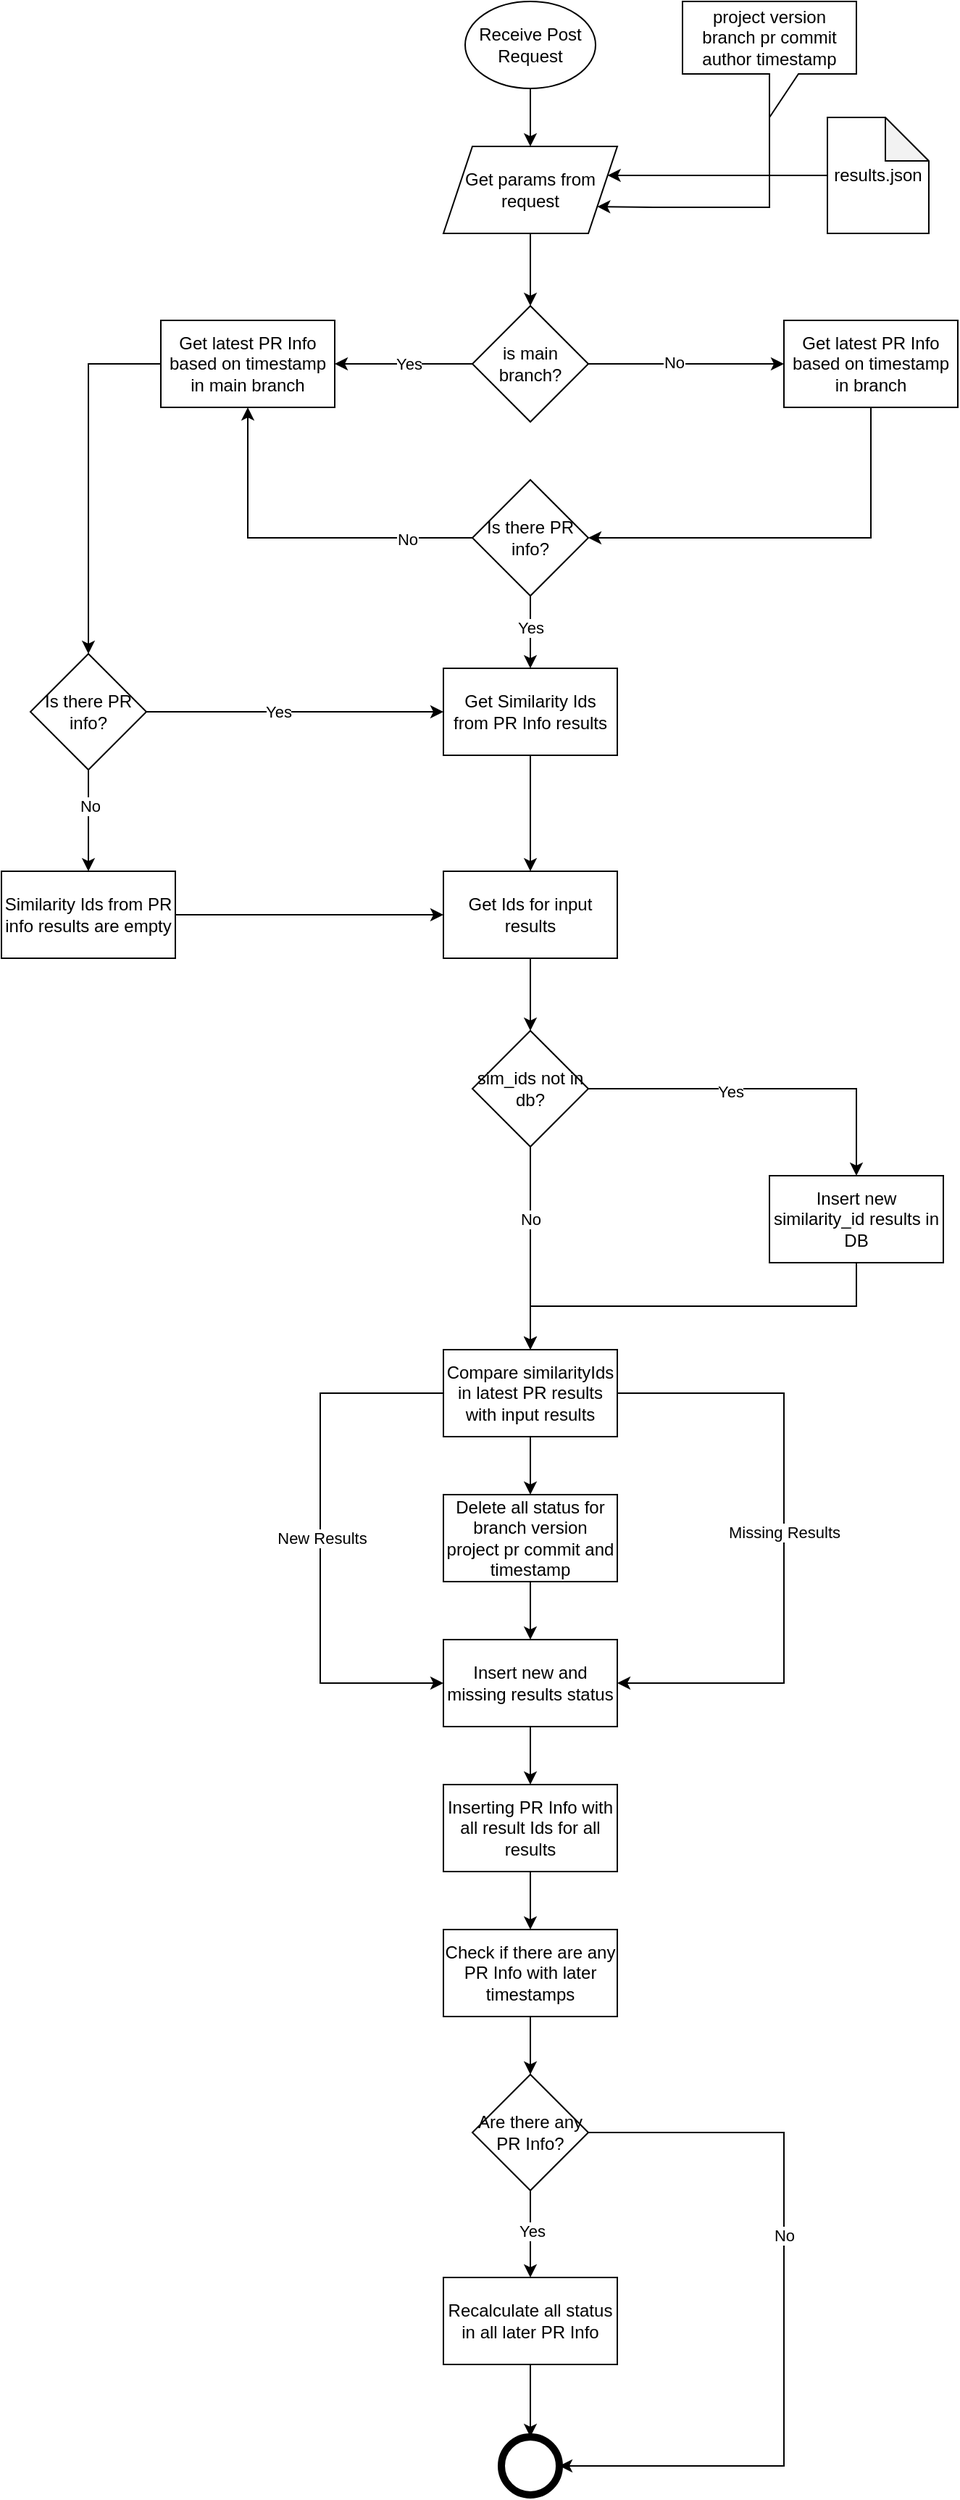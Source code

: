 <mxfile version="24.6.4" type="github" pages="4">
  <diagram name="Upload Results" id="YByiRGs1S5qQSoG0bhu4">
    <mxGraphModel dx="713" dy="416" grid="1" gridSize="10" guides="1" tooltips="1" connect="1" arrows="1" fold="1" page="1" pageScale="1" pageWidth="850" pageHeight="1100" math="0" shadow="0">
      <root>
        <mxCell id="0" />
        <mxCell id="1" parent="0" />
        <mxCell id="QZMvqvCmCbf6V6JpCvCZ-3" style="edgeStyle=orthogonalEdgeStyle;rounded=0;orthogonalLoop=1;jettySize=auto;html=1;exitX=0.5;exitY=1;exitDx=0;exitDy=0;entryX=0.5;entryY=0;entryDx=0;entryDy=0;" parent="1" source="QZMvqvCmCbf6V6JpCvCZ-1" target="QZMvqvCmCbf6V6JpCvCZ-18" edge="1">
          <mxGeometry relative="1" as="geometry">
            <mxPoint x="425.034" y="100" as="targetPoint" />
          </mxGeometry>
        </mxCell>
        <mxCell id="QZMvqvCmCbf6V6JpCvCZ-1" value="Receive Post Request" style="ellipse;whiteSpace=wrap;html=1;" parent="1" vertex="1">
          <mxGeometry x="380" y="10" width="90" height="60" as="geometry" />
        </mxCell>
        <mxCell id="QZMvqvCmCbf6V6JpCvCZ-7" style="edgeStyle=orthogonalEdgeStyle;rounded=0;orthogonalLoop=1;jettySize=auto;html=1;" parent="1" source="QZMvqvCmCbf6V6JpCvCZ-4" target="QZMvqvCmCbf6V6JpCvCZ-18" edge="1">
          <mxGeometry relative="1" as="geometry">
            <mxPoint x="485" y="130" as="targetPoint" />
            <Array as="points">
              <mxPoint x="510" y="130" />
              <mxPoint x="510" y="130" />
            </Array>
          </mxGeometry>
        </mxCell>
        <mxCell id="QZMvqvCmCbf6V6JpCvCZ-4" value="results.json" style="shape=note;whiteSpace=wrap;html=1;backgroundOutline=1;darkOpacity=0.05;" parent="1" vertex="1">
          <mxGeometry x="630" y="90" width="70" height="80" as="geometry" />
        </mxCell>
        <mxCell id="QZMvqvCmCbf6V6JpCvCZ-6" value="project version branch pr commit author timestamp" style="shape=callout;whiteSpace=wrap;html=1;perimeter=calloutPerimeter;rotation=0;" parent="1" vertex="1">
          <mxGeometry x="530" y="10" width="120" height="80" as="geometry" />
        </mxCell>
        <mxCell id="QZMvqvCmCbf6V6JpCvCZ-8" style="edgeStyle=orthogonalEdgeStyle;rounded=0;orthogonalLoop=1;jettySize=auto;html=1;entryX=1;entryY=0.75;entryDx=0;entryDy=0;" parent="1" source="QZMvqvCmCbf6V6JpCvCZ-6" target="QZMvqvCmCbf6V6JpCvCZ-18" edge="1">
          <mxGeometry relative="1" as="geometry">
            <mxPoint x="484.04" y="153.64" as="targetPoint" />
            <Array as="points">
              <mxPoint x="590" y="152" />
              <mxPoint x="510" y="152" />
            </Array>
          </mxGeometry>
        </mxCell>
        <mxCell id="cz3SGHg0EEIZZJpJrPbh-2" style="edgeStyle=orthogonalEdgeStyle;rounded=0;orthogonalLoop=1;jettySize=auto;html=1;" edge="1" parent="1" source="QZMvqvCmCbf6V6JpCvCZ-18" target="cz3SGHg0EEIZZJpJrPbh-1">
          <mxGeometry relative="1" as="geometry" />
        </mxCell>
        <mxCell id="QZMvqvCmCbf6V6JpCvCZ-18" value="Get params from request" style="shape=parallelogram;perimeter=parallelogramPerimeter;whiteSpace=wrap;html=1;fixedSize=1;" parent="1" vertex="1">
          <mxGeometry x="365" y="110" width="120" height="60" as="geometry" />
        </mxCell>
        <mxCell id="QZMvqvCmCbf6V6JpCvCZ-54" value="" style="ellipse;whiteSpace=wrap;html=1;rounded=1;fillColor=#ffffff;strokeWidth=5;strokeColor=#000000;" parent="1" vertex="1">
          <mxGeometry x="405" y="1690" width="40" height="40" as="geometry" />
        </mxCell>
        <mxCell id="cz3SGHg0EEIZZJpJrPbh-4" value="" style="edgeStyle=orthogonalEdgeStyle;rounded=0;orthogonalLoop=1;jettySize=auto;html=1;" edge="1" parent="1" source="cz3SGHg0EEIZZJpJrPbh-1" target="cz3SGHg0EEIZZJpJrPbh-3">
          <mxGeometry relative="1" as="geometry" />
        </mxCell>
        <mxCell id="cz3SGHg0EEIZZJpJrPbh-5" value="Yes" style="edgeLabel;html=1;align=center;verticalAlign=middle;resizable=0;points=[];" vertex="1" connectable="0" parent="cz3SGHg0EEIZZJpJrPbh-4">
          <mxGeometry x="-0.007" y="1" relative="1" as="geometry">
            <mxPoint x="3" y="-1" as="offset" />
          </mxGeometry>
        </mxCell>
        <mxCell id="cz3SGHg0EEIZZJpJrPbh-7" value="" style="edgeStyle=orthogonalEdgeStyle;rounded=0;orthogonalLoop=1;jettySize=auto;html=1;" edge="1" parent="1" source="cz3SGHg0EEIZZJpJrPbh-1" target="cz3SGHg0EEIZZJpJrPbh-6">
          <mxGeometry relative="1" as="geometry" />
        </mxCell>
        <mxCell id="cz3SGHg0EEIZZJpJrPbh-8" value="No" style="edgeLabel;html=1;align=center;verticalAlign=middle;resizable=0;points=[];" vertex="1" connectable="0" parent="cz3SGHg0EEIZZJpJrPbh-7">
          <mxGeometry x="-0.123" y="1" relative="1" as="geometry">
            <mxPoint as="offset" />
          </mxGeometry>
        </mxCell>
        <mxCell id="cz3SGHg0EEIZZJpJrPbh-1" value="is main branch?" style="rhombus;whiteSpace=wrap;html=1;" vertex="1" parent="1">
          <mxGeometry x="385" y="220" width="80" height="80" as="geometry" />
        </mxCell>
        <mxCell id="cz3SGHg0EEIZZJpJrPbh-12" value="" style="edgeStyle=orthogonalEdgeStyle;rounded=0;orthogonalLoop=1;jettySize=auto;html=1;" edge="1" parent="1" source="cz3SGHg0EEIZZJpJrPbh-3" target="cz3SGHg0EEIZZJpJrPbh-11">
          <mxGeometry relative="1" as="geometry" />
        </mxCell>
        <mxCell id="cz3SGHg0EEIZZJpJrPbh-3" value="Get latest PR Info based on timestamp in main branch" style="whiteSpace=wrap;html=1;" vertex="1" parent="1">
          <mxGeometry x="170" y="230" width="120" height="60" as="geometry" />
        </mxCell>
        <mxCell id="cz3SGHg0EEIZZJpJrPbh-10" value="" style="edgeStyle=orthogonalEdgeStyle;rounded=0;orthogonalLoop=1;jettySize=auto;html=1;" edge="1" parent="1" source="cz3SGHg0EEIZZJpJrPbh-6" target="cz3SGHg0EEIZZJpJrPbh-9">
          <mxGeometry relative="1" as="geometry">
            <Array as="points">
              <mxPoint x="660" y="380" />
            </Array>
          </mxGeometry>
        </mxCell>
        <mxCell id="cz3SGHg0EEIZZJpJrPbh-6" value="Get latest PR Info based on timestamp in branch" style="whiteSpace=wrap;html=1;" vertex="1" parent="1">
          <mxGeometry x="600" y="230" width="120" height="60" as="geometry" />
        </mxCell>
        <mxCell id="cz3SGHg0EEIZZJpJrPbh-14" style="edgeStyle=orthogonalEdgeStyle;rounded=0;orthogonalLoop=1;jettySize=auto;html=1;entryX=0.5;entryY=1;entryDx=0;entryDy=0;" edge="1" parent="1" source="cz3SGHg0EEIZZJpJrPbh-9" target="cz3SGHg0EEIZZJpJrPbh-3">
          <mxGeometry relative="1" as="geometry" />
        </mxCell>
        <mxCell id="cz3SGHg0EEIZZJpJrPbh-21" value="No" style="edgeLabel;html=1;align=center;verticalAlign=middle;resizable=0;points=[];" vertex="1" connectable="0" parent="cz3SGHg0EEIZZJpJrPbh-14">
          <mxGeometry x="-0.628" y="1" relative="1" as="geometry">
            <mxPoint as="offset" />
          </mxGeometry>
        </mxCell>
        <mxCell id="cz3SGHg0EEIZZJpJrPbh-16" value="" style="edgeStyle=orthogonalEdgeStyle;rounded=0;orthogonalLoop=1;jettySize=auto;html=1;" edge="1" parent="1" source="cz3SGHg0EEIZZJpJrPbh-9" target="cz3SGHg0EEIZZJpJrPbh-15">
          <mxGeometry relative="1" as="geometry" />
        </mxCell>
        <mxCell id="cz3SGHg0EEIZZJpJrPbh-20" value="Yes" style="edgeLabel;html=1;align=center;verticalAlign=middle;resizable=0;points=[];" vertex="1" connectable="0" parent="cz3SGHg0EEIZZJpJrPbh-16">
          <mxGeometry x="-0.481" y="1" relative="1" as="geometry">
            <mxPoint x="-1" y="9" as="offset" />
          </mxGeometry>
        </mxCell>
        <mxCell id="cz3SGHg0EEIZZJpJrPbh-9" value="Is there PR info?" style="rhombus;whiteSpace=wrap;html=1;" vertex="1" parent="1">
          <mxGeometry x="385" y="340" width="80" height="80" as="geometry" />
        </mxCell>
        <mxCell id="cz3SGHg0EEIZZJpJrPbh-18" style="edgeStyle=orthogonalEdgeStyle;rounded=0;orthogonalLoop=1;jettySize=auto;html=1;entryX=0;entryY=0.5;entryDx=0;entryDy=0;exitX=1;exitY=0.5;exitDx=0;exitDy=0;" edge="1" parent="1" source="cz3SGHg0EEIZZJpJrPbh-11" target="cz3SGHg0EEIZZJpJrPbh-15">
          <mxGeometry relative="1" as="geometry">
            <Array as="points">
              <mxPoint x="270" y="500" />
              <mxPoint x="270" y="500" />
            </Array>
          </mxGeometry>
        </mxCell>
        <mxCell id="cz3SGHg0EEIZZJpJrPbh-22" value="Yes" style="edgeLabel;html=1;align=center;verticalAlign=middle;resizable=0;points=[];" vertex="1" connectable="0" parent="cz3SGHg0EEIZZJpJrPbh-18">
          <mxGeometry x="-0.111" relative="1" as="geometry">
            <mxPoint as="offset" />
          </mxGeometry>
        </mxCell>
        <mxCell id="jcwKo64xw6DV4XyFsfma-2" value="" style="edgeStyle=orthogonalEdgeStyle;rounded=0;orthogonalLoop=1;jettySize=auto;html=1;" edge="1" parent="1" source="cz3SGHg0EEIZZJpJrPbh-11" target="jcwKo64xw6DV4XyFsfma-1">
          <mxGeometry relative="1" as="geometry" />
        </mxCell>
        <mxCell id="jcwKo64xw6DV4XyFsfma-3" value="No" style="edgeLabel;html=1;align=center;verticalAlign=middle;resizable=0;points=[];" vertex="1" connectable="0" parent="jcwKo64xw6DV4XyFsfma-2">
          <mxGeometry x="-0.282" y="1" relative="1" as="geometry">
            <mxPoint as="offset" />
          </mxGeometry>
        </mxCell>
        <mxCell id="cz3SGHg0EEIZZJpJrPbh-11" value="Is there PR info?" style="rhombus;whiteSpace=wrap;html=1;" vertex="1" parent="1">
          <mxGeometry x="80" y="460" width="80" height="80" as="geometry" />
        </mxCell>
        <mxCell id="cz3SGHg0EEIZZJpJrPbh-43" value="" style="edgeStyle=orthogonalEdgeStyle;rounded=0;orthogonalLoop=1;jettySize=auto;html=1;" edge="1" parent="1" source="cz3SGHg0EEIZZJpJrPbh-15" target="cz3SGHg0EEIZZJpJrPbh-42">
          <mxGeometry relative="1" as="geometry" />
        </mxCell>
        <mxCell id="cz3SGHg0EEIZZJpJrPbh-15" value="Get Similarity Ids from PR Info results" style="whiteSpace=wrap;html=1;" vertex="1" parent="1">
          <mxGeometry x="365" y="470" width="120" height="60" as="geometry" />
        </mxCell>
        <mxCell id="cz3SGHg0EEIZZJpJrPbh-30" value="" style="edgeStyle=orthogonalEdgeStyle;rounded=0;orthogonalLoop=1;jettySize=auto;html=1;" edge="1" parent="1" source="cz3SGHg0EEIZZJpJrPbh-23" target="cz3SGHg0EEIZZJpJrPbh-29">
          <mxGeometry relative="1" as="geometry" />
        </mxCell>
        <mxCell id="cz3SGHg0EEIZZJpJrPbh-35" style="edgeStyle=orthogonalEdgeStyle;rounded=0;orthogonalLoop=1;jettySize=auto;html=1;entryX=1;entryY=0.5;entryDx=0;entryDy=0;" edge="1" parent="1" source="cz3SGHg0EEIZZJpJrPbh-23" target="cz3SGHg0EEIZZJpJrPbh-31">
          <mxGeometry relative="1" as="geometry">
            <Array as="points">
              <mxPoint x="600" y="970" />
              <mxPoint x="600" y="1170" />
            </Array>
          </mxGeometry>
        </mxCell>
        <mxCell id="cz3SGHg0EEIZZJpJrPbh-36" value="Missing Results" style="edgeLabel;html=1;align=center;verticalAlign=middle;resizable=0;points=[];" vertex="1" connectable="0" parent="cz3SGHg0EEIZZJpJrPbh-35">
          <mxGeometry x="-0.021" relative="1" as="geometry">
            <mxPoint as="offset" />
          </mxGeometry>
        </mxCell>
        <mxCell id="cz3SGHg0EEIZZJpJrPbh-37" style="edgeStyle=orthogonalEdgeStyle;rounded=0;orthogonalLoop=1;jettySize=auto;html=1;entryX=0;entryY=0.5;entryDx=0;entryDy=0;" edge="1" parent="1" source="cz3SGHg0EEIZZJpJrPbh-23" target="cz3SGHg0EEIZZJpJrPbh-31">
          <mxGeometry relative="1" as="geometry">
            <Array as="points">
              <mxPoint x="280" y="970" />
              <mxPoint x="280" y="1170" />
            </Array>
          </mxGeometry>
        </mxCell>
        <mxCell id="cz3SGHg0EEIZZJpJrPbh-38" value="New Results" style="edgeLabel;html=1;align=center;verticalAlign=middle;resizable=0;points=[];" vertex="1" connectable="0" parent="cz3SGHg0EEIZZJpJrPbh-37">
          <mxGeometry x="-0.035" y="1" relative="1" as="geometry">
            <mxPoint y="6" as="offset" />
          </mxGeometry>
        </mxCell>
        <mxCell id="cz3SGHg0EEIZZJpJrPbh-23" value="Compare similarityIds in latest PR results with input results" style="whiteSpace=wrap;html=1;" vertex="1" parent="1">
          <mxGeometry x="365" y="940" width="120" height="60" as="geometry" />
        </mxCell>
        <mxCell id="cz3SGHg0EEIZZJpJrPbh-32" value="" style="edgeStyle=orthogonalEdgeStyle;rounded=0;orthogonalLoop=1;jettySize=auto;html=1;" edge="1" parent="1" source="cz3SGHg0EEIZZJpJrPbh-29" target="cz3SGHg0EEIZZJpJrPbh-31">
          <mxGeometry relative="1" as="geometry" />
        </mxCell>
        <mxCell id="cz3SGHg0EEIZZJpJrPbh-29" value="Delete all status for branch version project pr commit and timestamp" style="whiteSpace=wrap;html=1;" vertex="1" parent="1">
          <mxGeometry x="365" y="1040" width="120" height="60" as="geometry" />
        </mxCell>
        <mxCell id="cz3SGHg0EEIZZJpJrPbh-61" value="" style="edgeStyle=orthogonalEdgeStyle;rounded=0;orthogonalLoop=1;jettySize=auto;html=1;" edge="1" parent="1" source="cz3SGHg0EEIZZJpJrPbh-31" target="cz3SGHg0EEIZZJpJrPbh-60">
          <mxGeometry relative="1" as="geometry" />
        </mxCell>
        <mxCell id="cz3SGHg0EEIZZJpJrPbh-31" value="Insert new and missing results status" style="whiteSpace=wrap;html=1;" vertex="1" parent="1">
          <mxGeometry x="365" y="1140" width="120" height="60" as="geometry" />
        </mxCell>
        <mxCell id="cz3SGHg0EEIZZJpJrPbh-54" value="" style="edgeStyle=orthogonalEdgeStyle;rounded=0;orthogonalLoop=1;jettySize=auto;html=1;" edge="1" parent="1" source="cz3SGHg0EEIZZJpJrPbh-42" target="cz3SGHg0EEIZZJpJrPbh-44">
          <mxGeometry relative="1" as="geometry" />
        </mxCell>
        <mxCell id="cz3SGHg0EEIZZJpJrPbh-42" value="Get Ids for input results" style="whiteSpace=wrap;html=1;" vertex="1" parent="1">
          <mxGeometry x="365" y="610" width="120" height="60" as="geometry" />
        </mxCell>
        <mxCell id="cz3SGHg0EEIZZJpJrPbh-55" style="edgeStyle=orthogonalEdgeStyle;rounded=0;orthogonalLoop=1;jettySize=auto;html=1;entryX=0.5;entryY=0;entryDx=0;entryDy=0;" edge="1" parent="1" source="cz3SGHg0EEIZZJpJrPbh-44" target="cz3SGHg0EEIZZJpJrPbh-47">
          <mxGeometry relative="1" as="geometry" />
        </mxCell>
        <mxCell id="cz3SGHg0EEIZZJpJrPbh-56" value="Yes" style="edgeLabel;html=1;align=center;verticalAlign=middle;resizable=0;points=[];" vertex="1" connectable="0" parent="cz3SGHg0EEIZZJpJrPbh-55">
          <mxGeometry x="-0.203" y="-2" relative="1" as="geometry">
            <mxPoint as="offset" />
          </mxGeometry>
        </mxCell>
        <mxCell id="cz3SGHg0EEIZZJpJrPbh-58" style="edgeStyle=orthogonalEdgeStyle;rounded=0;orthogonalLoop=1;jettySize=auto;html=1;entryX=0.5;entryY=0;entryDx=0;entryDy=0;" edge="1" parent="1" source="cz3SGHg0EEIZZJpJrPbh-44" target="cz3SGHg0EEIZZJpJrPbh-23">
          <mxGeometry relative="1" as="geometry" />
        </mxCell>
        <mxCell id="cz3SGHg0EEIZZJpJrPbh-59" value="No" style="edgeLabel;html=1;align=center;verticalAlign=middle;resizable=0;points=[];" vertex="1" connectable="0" parent="cz3SGHg0EEIZZJpJrPbh-58">
          <mxGeometry x="-0.483" relative="1" as="geometry">
            <mxPoint y="14" as="offset" />
          </mxGeometry>
        </mxCell>
        <mxCell id="cz3SGHg0EEIZZJpJrPbh-44" value="sim_ids not in db?" style="rhombus;whiteSpace=wrap;html=1;" vertex="1" parent="1">
          <mxGeometry x="385" y="720" width="80" height="80" as="geometry" />
        </mxCell>
        <mxCell id="cz3SGHg0EEIZZJpJrPbh-57" style="edgeStyle=orthogonalEdgeStyle;rounded=0;orthogonalLoop=1;jettySize=auto;html=1;" edge="1" parent="1" source="cz3SGHg0EEIZZJpJrPbh-47" target="cz3SGHg0EEIZZJpJrPbh-23">
          <mxGeometry relative="1" as="geometry">
            <Array as="points">
              <mxPoint x="650" y="910" />
              <mxPoint x="425" y="910" />
            </Array>
          </mxGeometry>
        </mxCell>
        <mxCell id="cz3SGHg0EEIZZJpJrPbh-47" value="Insert new similarity_id results in DB" style="whiteSpace=wrap;html=1;" vertex="1" parent="1">
          <mxGeometry x="590" y="820" width="120" height="60" as="geometry" />
        </mxCell>
        <mxCell id="cz3SGHg0EEIZZJpJrPbh-63" value="" style="edgeStyle=orthogonalEdgeStyle;rounded=0;orthogonalLoop=1;jettySize=auto;html=1;" edge="1" parent="1" source="cz3SGHg0EEIZZJpJrPbh-60" target="cz3SGHg0EEIZZJpJrPbh-62">
          <mxGeometry relative="1" as="geometry" />
        </mxCell>
        <mxCell id="cz3SGHg0EEIZZJpJrPbh-60" value="Inserting PR Info with all result Ids for all results" style="whiteSpace=wrap;html=1;" vertex="1" parent="1">
          <mxGeometry x="365" y="1240" width="120" height="60" as="geometry" />
        </mxCell>
        <mxCell id="cz3SGHg0EEIZZJpJrPbh-65" value="" style="edgeStyle=orthogonalEdgeStyle;rounded=0;orthogonalLoop=1;jettySize=auto;html=1;" edge="1" parent="1" source="cz3SGHg0EEIZZJpJrPbh-62" target="cz3SGHg0EEIZZJpJrPbh-64">
          <mxGeometry relative="1" as="geometry" />
        </mxCell>
        <mxCell id="cz3SGHg0EEIZZJpJrPbh-62" value="Check if there are any PR Info with later timestamps" style="whiteSpace=wrap;html=1;" vertex="1" parent="1">
          <mxGeometry x="365" y="1340" width="120" height="60" as="geometry" />
        </mxCell>
        <mxCell id="cz3SGHg0EEIZZJpJrPbh-67" value="" style="edgeStyle=orthogonalEdgeStyle;rounded=0;orthogonalLoop=1;jettySize=auto;html=1;" edge="1" parent="1" source="cz3SGHg0EEIZZJpJrPbh-64" target="cz3SGHg0EEIZZJpJrPbh-66">
          <mxGeometry relative="1" as="geometry" />
        </mxCell>
        <mxCell id="cz3SGHg0EEIZZJpJrPbh-68" value="Yes" style="edgeLabel;html=1;align=center;verticalAlign=middle;resizable=0;points=[];" vertex="1" connectable="0" parent="cz3SGHg0EEIZZJpJrPbh-67">
          <mxGeometry x="-0.08" y="1" relative="1" as="geometry">
            <mxPoint as="offset" />
          </mxGeometry>
        </mxCell>
        <mxCell id="jcwKo64xw6DV4XyFsfma-7" style="edgeStyle=orthogonalEdgeStyle;rounded=0;orthogonalLoop=1;jettySize=auto;html=1;entryX=1;entryY=0.5;entryDx=0;entryDy=0;" edge="1" parent="1" source="cz3SGHg0EEIZZJpJrPbh-64" target="QZMvqvCmCbf6V6JpCvCZ-54">
          <mxGeometry relative="1" as="geometry">
            <Array as="points">
              <mxPoint x="600" y="1480" />
              <mxPoint x="600" y="1710" />
            </Array>
          </mxGeometry>
        </mxCell>
        <mxCell id="jcwKo64xw6DV4XyFsfma-8" value="No" style="edgeLabel;html=1;align=center;verticalAlign=middle;resizable=0;points=[];" vertex="1" connectable="0" parent="jcwKo64xw6DV4XyFsfma-7">
          <mxGeometry x="0.101" y="-1" relative="1" as="geometry">
            <mxPoint x="1" y="-81" as="offset" />
          </mxGeometry>
        </mxCell>
        <mxCell id="cz3SGHg0EEIZZJpJrPbh-64" value="Are there any PR Info?" style="rhombus;whiteSpace=wrap;html=1;" vertex="1" parent="1">
          <mxGeometry x="385" y="1440" width="80" height="80" as="geometry" />
        </mxCell>
        <mxCell id="cz3SGHg0EEIZZJpJrPbh-69" style="edgeStyle=orthogonalEdgeStyle;rounded=0;orthogonalLoop=1;jettySize=auto;html=1;" edge="1" parent="1" source="cz3SGHg0EEIZZJpJrPbh-66" target="QZMvqvCmCbf6V6JpCvCZ-54">
          <mxGeometry relative="1" as="geometry" />
        </mxCell>
        <mxCell id="cz3SGHg0EEIZZJpJrPbh-66" value="Recalculate all status in all later PR Info" style="whiteSpace=wrap;html=1;" vertex="1" parent="1">
          <mxGeometry x="365" y="1580" width="120" height="60" as="geometry" />
        </mxCell>
        <mxCell id="jcwKo64xw6DV4XyFsfma-4" style="edgeStyle=orthogonalEdgeStyle;rounded=0;orthogonalLoop=1;jettySize=auto;html=1;entryX=0;entryY=0.5;entryDx=0;entryDy=0;" edge="1" parent="1" source="jcwKo64xw6DV4XyFsfma-1" target="cz3SGHg0EEIZZJpJrPbh-42">
          <mxGeometry relative="1" as="geometry" />
        </mxCell>
        <mxCell id="jcwKo64xw6DV4XyFsfma-1" value="Similarity Ids from PR info results are empty" style="whiteSpace=wrap;html=1;" vertex="1" parent="1">
          <mxGeometry x="60" y="610" width="120" height="60" as="geometry" />
        </mxCell>
      </root>
    </mxGraphModel>
  </diagram>
  <diagram id="E4tVoBU792jQGEHOuDer" name="Result Summary">
    <mxGraphModel dx="1418" dy="819" grid="1" gridSize="10" guides="1" tooltips="1" connect="1" arrows="1" fold="1" page="1" pageScale="1" pageWidth="850" pageHeight="1100" math="0" shadow="0">
      <root>
        <mxCell id="0" />
        <mxCell id="1" parent="0" />
        <mxCell id="jvsuwEAypNJCetFV5SgB-3" style="edgeStyle=orthogonalEdgeStyle;rounded=0;orthogonalLoop=1;jettySize=auto;html=1;" edge="1" parent="1" source="jvsuwEAypNJCetFV5SgB-1" target="jvsuwEAypNJCetFV5SgB-2">
          <mxGeometry relative="1" as="geometry" />
        </mxCell>
        <mxCell id="jvsuwEAypNJCetFV5SgB-1" value="Receive Get Request" style="ellipse;whiteSpace=wrap;html=1;" vertex="1" parent="1">
          <mxGeometry x="365" y="10" width="120" height="80" as="geometry" />
        </mxCell>
        <mxCell id="jvsuwEAypNJCetFV5SgB-6" style="edgeStyle=orthogonalEdgeStyle;rounded=0;orthogonalLoop=1;jettySize=auto;html=1;" edge="1" parent="1" source="jvsuwEAypNJCetFV5SgB-2" target="jvsuwEAypNJCetFV5SgB-7">
          <mxGeometry relative="1" as="geometry">
            <mxPoint x="425" y="230" as="targetPoint" />
          </mxGeometry>
        </mxCell>
        <mxCell id="jvsuwEAypNJCetFV5SgB-2" value="Get params from request" style="shape=parallelogram;perimeter=parallelogramPerimeter;whiteSpace=wrap;html=1;fixedSize=1;" vertex="1" parent="1">
          <mxGeometry x="365" y="130" width="120" height="60" as="geometry" />
        </mxCell>
        <mxCell id="jvsuwEAypNJCetFV5SgB-5" style="edgeStyle=orthogonalEdgeStyle;rounded=0;orthogonalLoop=1;jettySize=auto;html=1;entryX=1;entryY=0.5;entryDx=0;entryDy=0;" edge="1" parent="1" source="jvsuwEAypNJCetFV5SgB-4" target="jvsuwEAypNJCetFV5SgB-2">
          <mxGeometry relative="1" as="geometry">
            <Array as="points">
              <mxPoint x="560" y="160" />
              <mxPoint x="560" y="160" />
            </Array>
          </mxGeometry>
        </mxCell>
        <mxCell id="jvsuwEAypNJCetFV5SgB-4" value="version branch ?pr" style="shape=callout;whiteSpace=wrap;html=1;perimeter=calloutPerimeter;" vertex="1" parent="1">
          <mxGeometry x="540" y="140" width="120" height="70" as="geometry" />
        </mxCell>
        <mxCell id="jvsuwEAypNJCetFV5SgB-10" value="" style="edgeStyle=orthogonalEdgeStyle;rounded=0;orthogonalLoop=1;jettySize=auto;html=1;" edge="1" parent="1" source="jvsuwEAypNJCetFV5SgB-7" target="jvsuwEAypNJCetFV5SgB-9">
          <mxGeometry relative="1" as="geometry" />
        </mxCell>
        <mxCell id="jvsuwEAypNJCetFV5SgB-7" value="Generate mongo aggregation pipeline" style="rounded=0;whiteSpace=wrap;html=1;" vertex="1" parent="1">
          <mxGeometry x="365" y="220" width="120" height="60" as="geometry" />
        </mxCell>
        <mxCell id="jvsuwEAypNJCetFV5SgB-12" value="" style="edgeStyle=orthogonalEdgeStyle;rounded=0;orthogonalLoop=1;jettySize=auto;html=1;" edge="1" parent="1" source="jvsuwEAypNJCetFV5SgB-9" target="jvsuwEAypNJCetFV5SgB-11">
          <mxGeometry relative="1" as="geometry" />
        </mxCell>
        <mxCell id="jvsuwEAypNJCetFV5SgB-9" value="Match status by version branch ?pr" style="whiteSpace=wrap;html=1;rounded=0;" vertex="1" parent="1">
          <mxGeometry x="365" y="310" width="120" height="60" as="geometry" />
        </mxCell>
        <mxCell id="jvsuwEAypNJCetFV5SgB-14" value="" style="edgeStyle=orthogonalEdgeStyle;rounded=0;orthogonalLoop=1;jettySize=auto;html=1;" edge="1" parent="1" source="jvsuwEAypNJCetFV5SgB-11" target="jvsuwEAypNJCetFV5SgB-13">
          <mxGeometry relative="1" as="geometry" />
        </mxCell>
        <mxCell id="jvsuwEAypNJCetFV5SgB-11" value="lookup left join result data by result id" style="whiteSpace=wrap;html=1;rounded=0;" vertex="1" parent="1">
          <mxGeometry x="365" y="400" width="120" height="60" as="geometry" />
        </mxCell>
        <mxCell id="jvsuwEAypNJCetFV5SgB-16" value="" style="edgeStyle=orthogonalEdgeStyle;rounded=0;orthogonalLoop=1;jettySize=auto;html=1;" edge="1" parent="1" source="jvsuwEAypNJCetFV5SgB-13" target="jvsuwEAypNJCetFV5SgB-15">
          <mxGeometry relative="1" as="geometry" />
        </mxCell>
        <mxCell id="jvsuwEAypNJCetFV5SgB-13" value="lookup last analysis record by result id" style="whiteSpace=wrap;html=1;rounded=0;" vertex="1" parent="1">
          <mxGeometry x="365" y="490" width="120" height="60" as="geometry" />
        </mxCell>
        <mxCell id="jvsuwEAypNJCetFV5SgB-18" value="" style="edgeStyle=orthogonalEdgeStyle;rounded=0;orthogonalLoop=1;jettySize=auto;html=1;" edge="1" parent="1" source="jvsuwEAypNJCetFV5SgB-15" target="jvsuwEAypNJCetFV5SgB-17">
          <mxGeometry relative="1" as="geometry" />
        </mxCell>
        <mxCell id="jvsuwEAypNJCetFV5SgB-15" value="unwind result and analysis data" style="whiteSpace=wrap;html=1;rounded=0;" vertex="1" parent="1">
          <mxGeometry x="365" y="580" width="120" height="60" as="geometry" />
        </mxCell>
        <mxCell id="XTr0tZBAKNCZQz81I6Xo-2" value="" style="edgeStyle=orthogonalEdgeStyle;rounded=0;orthogonalLoop=1;jettySize=auto;html=1;" edge="1" parent="1" source="jvsuwEAypNJCetFV5SgB-17" target="XTr0tZBAKNCZQz81I6Xo-1">
          <mxGeometry relative="1" as="geometry" />
        </mxCell>
        <mxCell id="jvsuwEAypNJCetFV5SgB-17" value="group by pr/project based on ?pr and calculate status summary" style="whiteSpace=wrap;html=1;rounded=0;" vertex="1" parent="1">
          <mxGeometry x="365" y="670" width="120" height="60" as="geometry" />
        </mxCell>
        <mxCell id="XTr0tZBAKNCZQz81I6Xo-4" value="" style="edgeStyle=orthogonalEdgeStyle;rounded=0;orthogonalLoop=1;jettySize=auto;html=1;" edge="1" parent="1" source="XTr0tZBAKNCZQz81I6Xo-1" target="XTr0tZBAKNCZQz81I6Xo-3">
          <mxGeometry relative="1" as="geometry" />
        </mxCell>
        <mxCell id="XTr0tZBAKNCZQz81I6Xo-1" value="return grouped&lt;div&gt;results&lt;/div&gt;" style="whiteSpace=wrap;html=1;rounded=0;" vertex="1" parent="1">
          <mxGeometry x="365" y="760" width="120" height="60" as="geometry" />
        </mxCell>
        <mxCell id="XTr0tZBAKNCZQz81I6Xo-3" value="" style="ellipse;whiteSpace=wrap;html=1;rounded=0;fillColor=#ffffff;strokeWidth=5;" vertex="1" parent="1">
          <mxGeometry x="405" y="850" width="40" height="40" as="geometry" />
        </mxCell>
      </root>
    </mxGraphModel>
  </diagram>
  <diagram id="95dz_qOUrfrsgVSxwhzE" name="Get results">
    <mxGraphModel dx="1418" dy="819" grid="1" gridSize="10" guides="1" tooltips="1" connect="1" arrows="1" fold="1" page="1" pageScale="1" pageWidth="850" pageHeight="1100" math="0" shadow="0">
      <root>
        <mxCell id="0" />
        <mxCell id="1" parent="0" />
        <mxCell id="ftJtjpPrm9_q0C4cr3a7-1" style="edgeStyle=orthogonalEdgeStyle;rounded=0;orthogonalLoop=1;jettySize=auto;html=1;" edge="1" parent="1" source="ftJtjpPrm9_q0C4cr3a7-2" target="ftJtjpPrm9_q0C4cr3a7-4">
          <mxGeometry relative="1" as="geometry" />
        </mxCell>
        <mxCell id="ftJtjpPrm9_q0C4cr3a7-2" value="Receive Get Request" style="ellipse;whiteSpace=wrap;html=1;" vertex="1" parent="1">
          <mxGeometry x="365" y="10" width="120" height="80" as="geometry" />
        </mxCell>
        <mxCell id="ftJtjpPrm9_q0C4cr3a7-3" style="edgeStyle=orthogonalEdgeStyle;rounded=0;orthogonalLoop=1;jettySize=auto;html=1;" edge="1" parent="1" source="ftJtjpPrm9_q0C4cr3a7-4" target="ftJtjpPrm9_q0C4cr3a7-8">
          <mxGeometry relative="1" as="geometry">
            <mxPoint x="425" y="230" as="targetPoint" />
          </mxGeometry>
        </mxCell>
        <mxCell id="ftJtjpPrm9_q0C4cr3a7-4" value="Get params from request" style="shape=parallelogram;perimeter=parallelogramPerimeter;whiteSpace=wrap;html=1;fixedSize=1;" vertex="1" parent="1">
          <mxGeometry x="365" y="130" width="120" height="60" as="geometry" />
        </mxCell>
        <mxCell id="ftJtjpPrm9_q0C4cr3a7-5" style="edgeStyle=orthogonalEdgeStyle;rounded=0;orthogonalLoop=1;jettySize=auto;html=1;entryX=1;entryY=0.5;entryDx=0;entryDy=0;" edge="1" parent="1" source="ftJtjpPrm9_q0C4cr3a7-6" target="ftJtjpPrm9_q0C4cr3a7-4">
          <mxGeometry relative="1" as="geometry">
            <Array as="points">
              <mxPoint x="560" y="160" />
              <mxPoint x="560" y="160" />
            </Array>
          </mxGeometry>
        </mxCell>
        <mxCell id="ftJtjpPrm9_q0C4cr3a7-6" value="version branch pr project" style="shape=callout;whiteSpace=wrap;html=1;perimeter=calloutPerimeter;" vertex="1" parent="1">
          <mxGeometry x="540" y="140" width="160" height="70" as="geometry" />
        </mxCell>
        <mxCell id="ftJtjpPrm9_q0C4cr3a7-7" value="" style="edgeStyle=orthogonalEdgeStyle;rounded=0;orthogonalLoop=1;jettySize=auto;html=1;" edge="1" parent="1" source="ftJtjpPrm9_q0C4cr3a7-8" target="ftJtjpPrm9_q0C4cr3a7-10">
          <mxGeometry relative="1" as="geometry" />
        </mxCell>
        <mxCell id="ftJtjpPrm9_q0C4cr3a7-8" value="Generate mongo aggregation pipeline" style="rounded=0;whiteSpace=wrap;html=1;" vertex="1" parent="1">
          <mxGeometry x="365" y="220" width="120" height="60" as="geometry" />
        </mxCell>
        <mxCell id="ftJtjpPrm9_q0C4cr3a7-9" value="" style="edgeStyle=orthogonalEdgeStyle;rounded=0;orthogonalLoop=1;jettySize=auto;html=1;" edge="1" parent="1" source="ftJtjpPrm9_q0C4cr3a7-10" target="ftJtjpPrm9_q0C4cr3a7-12">
          <mxGeometry relative="1" as="geometry" />
        </mxCell>
        <mxCell id="ftJtjpPrm9_q0C4cr3a7-10" value="Match status by version branch pr project" style="whiteSpace=wrap;html=1;rounded=0;" vertex="1" parent="1">
          <mxGeometry x="365" y="310" width="120" height="60" as="geometry" />
        </mxCell>
        <mxCell id="ftJtjpPrm9_q0C4cr3a7-11" value="" style="edgeStyle=orthogonalEdgeStyle;rounded=0;orthogonalLoop=1;jettySize=auto;html=1;" edge="1" parent="1" source="ftJtjpPrm9_q0C4cr3a7-12" target="ftJtjpPrm9_q0C4cr3a7-14">
          <mxGeometry relative="1" as="geometry" />
        </mxCell>
        <mxCell id="ftJtjpPrm9_q0C4cr3a7-12" value="lookup left join result data by result id" style="whiteSpace=wrap;html=1;rounded=0;" vertex="1" parent="1">
          <mxGeometry x="365" y="400" width="120" height="60" as="geometry" />
        </mxCell>
        <mxCell id="ftJtjpPrm9_q0C4cr3a7-13" value="" style="edgeStyle=orthogonalEdgeStyle;rounded=0;orthogonalLoop=1;jettySize=auto;html=1;" edge="1" parent="1" source="ftJtjpPrm9_q0C4cr3a7-14" target="ftJtjpPrm9_q0C4cr3a7-16">
          <mxGeometry relative="1" as="geometry" />
        </mxCell>
        <mxCell id="ftJtjpPrm9_q0C4cr3a7-14" value="lookup last analysis record by result id" style="whiteSpace=wrap;html=1;rounded=0;" vertex="1" parent="1">
          <mxGeometry x="365" y="490" width="120" height="60" as="geometry" />
        </mxCell>
        <mxCell id="ftJtjpPrm9_q0C4cr3a7-15" value="" style="edgeStyle=orthogonalEdgeStyle;rounded=0;orthogonalLoop=1;jettySize=auto;html=1;" edge="1" parent="1" source="ftJtjpPrm9_q0C4cr3a7-16" target="ftJtjpPrm9_q0C4cr3a7-20">
          <mxGeometry relative="1" as="geometry">
            <mxPoint x="425" y="670" as="targetPoint" />
          </mxGeometry>
        </mxCell>
        <mxCell id="ftJtjpPrm9_q0C4cr3a7-16" value="unwind result and analysis data" style="whiteSpace=wrap;html=1;rounded=0;" vertex="1" parent="1">
          <mxGeometry x="365" y="580" width="120" height="60" as="geometry" />
        </mxCell>
        <mxCell id="ftJtjpPrm9_q0C4cr3a7-19" value="" style="edgeStyle=orthogonalEdgeStyle;rounded=0;orthogonalLoop=1;jettySize=auto;html=1;" edge="1" parent="1" source="ftJtjpPrm9_q0C4cr3a7-20" target="ftJtjpPrm9_q0C4cr3a7-21">
          <mxGeometry relative="1" as="geometry" />
        </mxCell>
        <mxCell id="ftJtjpPrm9_q0C4cr3a7-20" value="&lt;div&gt;return joined results&lt;/div&gt;" style="whiteSpace=wrap;html=1;rounded=0;" vertex="1" parent="1">
          <mxGeometry x="365" y="670" width="120" height="60" as="geometry" />
        </mxCell>
        <mxCell id="ftJtjpPrm9_q0C4cr3a7-21" value="" style="ellipse;whiteSpace=wrap;html=1;rounded=0;fillColor=#ffffff;strokeWidth=5;" vertex="1" parent="1">
          <mxGeometry x="405" y="760" width="40" height="40" as="geometry" />
        </mxCell>
      </root>
    </mxGraphModel>
  </diagram>
  <diagram id="ac9ejxZgNqiOZN9KuZ4Q" name="Page-4">
    <mxGraphModel dx="1723" dy="1005" grid="1" gridSize="10" guides="1" tooltips="1" connect="1" arrows="1" fold="1" page="1" pageScale="1" pageWidth="850" pageHeight="1100" math="0" shadow="0">
      <root>
        <mxCell id="0" />
        <mxCell id="1" parent="0" />
        <mxCell id="Za7pTMdpGMoygshJjw1D-1" value="" style="endArrow=none;html=1;rounded=0;" edge="1" parent="1">
          <mxGeometry width="50" height="50" relative="1" as="geometry">
            <mxPoint y="80" as="sourcePoint" />
            <mxPoint x="850" y="80" as="targetPoint" />
          </mxGeometry>
        </mxCell>
        <mxCell id="Za7pTMdpGMoygshJjw1D-3" style="edgeStyle=orthogonalEdgeStyle;rounded=0;orthogonalLoop=1;jettySize=auto;html=1;startArrow=classic;startFill=1;endArrow=none;endFill=0;" edge="1" parent="1" source="Za7pTMdpGMoygshJjw1D-2">
          <mxGeometry relative="1" as="geometry">
            <mxPoint x="40" y="80.0" as="targetPoint" />
          </mxGeometry>
        </mxCell>
        <mxCell id="Za7pTMdpGMoygshJjw1D-2" value="" style="ellipse;whiteSpace=wrap;html=1;aspect=fixed;" vertex="1" parent="1">
          <mxGeometry x="80" y="110" width="30" height="30" as="geometry" />
        </mxCell>
        <mxCell id="Za7pTMdpGMoygshJjw1D-6" value="" style="edgeStyle=orthogonalEdgeStyle;rounded=0;orthogonalLoop=1;jettySize=auto;html=1;" edge="1" parent="1" source="Za7pTMdpGMoygshJjw1D-4" target="Za7pTMdpGMoygshJjw1D-5">
          <mxGeometry relative="1" as="geometry" />
        </mxCell>
        <mxCell id="Za7pTMdpGMoygshJjw1D-4" value="Trigger on PR complete with pr number, commit, version, branch, author and timestamp" style="rounded=0;whiteSpace=wrap;html=1;" vertex="1" parent="1">
          <mxGeometry x="35" y="150" width="120" height="80" as="geometry" />
        </mxCell>
        <mxCell id="Za7pTMdpGMoygshJjw1D-8" value="" style="edgeStyle=orthogonalEdgeStyle;rounded=0;orthogonalLoop=1;jettySize=auto;html=1;" edge="1" parent="1" source="Za7pTMdpGMoygshJjw1D-5" target="Za7pTMdpGMoygshJjw1D-7">
          <mxGeometry relative="1" as="geometry" />
        </mxCell>
        <mxCell id="Za7pTMdpGMoygshJjw1D-5" value="Run CI projects" style="whiteSpace=wrap;html=1;rounded=0;" vertex="1" parent="1">
          <mxGeometry x="35" y="250" width="120" height="60" as="geometry" />
        </mxCell>
        <mxCell id="Za7pTMdpGMoygshJjw1D-7" value="Upload results with metadata for each project" style="whiteSpace=wrap;html=1;rounded=0;" vertex="1" parent="1">
          <mxGeometry x="35" y="330" width="120" height="60" as="geometry" />
        </mxCell>
        <mxCell id="Za7pTMdpGMoygshJjw1D-9" value="" style="endArrow=none;html=1;rounded=0;" edge="1" parent="1">
          <mxGeometry width="50" height="50" relative="1" as="geometry">
            <mxPoint y="480" as="sourcePoint" />
            <mxPoint x="850" y="480" as="targetPoint" />
          </mxGeometry>
        </mxCell>
        <mxCell id="Za7pTMdpGMoygshJjw1D-10" value="Main Branch" style="text;html=1;align=center;verticalAlign=middle;resizable=0;points=[];autosize=1;strokeColor=none;fillColor=none;" vertex="1" parent="1">
          <mxGeometry y="28" width="90" height="30" as="geometry" />
        </mxCell>
        <mxCell id="Za7pTMdpGMoygshJjw1D-11" value="Feature Branch" style="text;html=1;align=center;verticalAlign=middle;resizable=0;points=[];autosize=1;strokeColor=none;fillColor=none;" vertex="1" parent="1">
          <mxGeometry y="430" width="110" height="30" as="geometry" />
        </mxCell>
        <mxCell id="Za7pTMdpGMoygshJjw1D-14" style="edgeStyle=orthogonalEdgeStyle;rounded=0;orthogonalLoop=1;jettySize=auto;html=1;startArrow=classic;startFill=1;endArrow=none;endFill=0;" edge="1" parent="1" source="Za7pTMdpGMoygshJjw1D-13">
          <mxGeometry relative="1" as="geometry">
            <mxPoint x="160" y="480" as="targetPoint" />
          </mxGeometry>
        </mxCell>
        <mxCell id="Za7pTMdpGMoygshJjw1D-24" value="" style="edgeStyle=orthogonalEdgeStyle;rounded=0;orthogonalLoop=1;jettySize=auto;html=1;" edge="1" parent="1" source="Za7pTMdpGMoygshJjw1D-13" target="Za7pTMdpGMoygshJjw1D-23">
          <mxGeometry relative="1" as="geometry" />
        </mxCell>
        <mxCell id="Za7pTMdpGMoygshJjw1D-25" value="commit" style="edgeLabel;html=1;align=center;verticalAlign=middle;resizable=0;points=[];" vertex="1" connectable="0" parent="Za7pTMdpGMoygshJjw1D-24">
          <mxGeometry x="-0.254" y="2" relative="1" as="geometry">
            <mxPoint x="14" y="-13" as="offset" />
          </mxGeometry>
        </mxCell>
        <mxCell id="Za7pTMdpGMoygshJjw1D-13" value="" style="ellipse;whiteSpace=wrap;html=1;aspect=fixed;" vertex="1" parent="1">
          <mxGeometry x="200" y="510" width="30" height="30" as="geometry" />
        </mxCell>
        <mxCell id="Za7pTMdpGMoygshJjw1D-15" value="Manual trigger with pr number, commit, version, branch, author and timestamp" style="rounded=0;whiteSpace=wrap;html=1;" vertex="1" parent="1">
          <mxGeometry x="155" y="560" width="120" height="80" as="geometry" />
        </mxCell>
        <mxCell id="Za7pTMdpGMoygshJjw1D-16" value="Run CI projects" style="whiteSpace=wrap;html=1;rounded=0;" vertex="1" parent="1">
          <mxGeometry x="155" y="660" width="120" height="60" as="geometry" />
        </mxCell>
        <mxCell id="Za7pTMdpGMoygshJjw1D-17" value="Upload results with metadata for each project" style="whiteSpace=wrap;html=1;rounded=0;" vertex="1" parent="1">
          <mxGeometry x="155" y="740" width="120" height="60" as="geometry" />
        </mxCell>
        <mxCell id="Za7pTMdpGMoygshJjw1D-43" style="edgeStyle=orthogonalEdgeStyle;rounded=0;orthogonalLoop=1;jettySize=auto;html=1;endArrow=none;endFill=0;exitX=1;exitY=0.5;exitDx=0;exitDy=0;" edge="1" parent="1" source="Za7pTMdpGMoygshJjw1D-23">
          <mxGeometry relative="1" as="geometry">
            <mxPoint x="465" y="77.333" as="targetPoint" />
            <mxPoint x="425" y="525" as="sourcePoint" />
          </mxGeometry>
        </mxCell>
        <mxCell id="Za7pTMdpGMoygshJjw1D-23" value="" style="ellipse;whiteSpace=wrap;html=1;aspect=fixed;" vertex="1" parent="1">
          <mxGeometry x="380" y="510" width="30" height="30" as="geometry" />
        </mxCell>
        <mxCell id="Za7pTMdpGMoygshJjw1D-26" value="Manual trigger with pr number, new commit, version, branch, author and new timestamp" style="rounded=0;whiteSpace=wrap;html=1;" vertex="1" parent="1">
          <mxGeometry x="335" y="560" width="120" height="80" as="geometry" />
        </mxCell>
        <mxCell id="Za7pTMdpGMoygshJjw1D-27" value="Run CI projects" style="whiteSpace=wrap;html=1;rounded=0;" vertex="1" parent="1">
          <mxGeometry x="335" y="660" width="120" height="60" as="geometry" />
        </mxCell>
        <mxCell id="Za7pTMdpGMoygshJjw1D-28" value="Upload results with metadata for each project" style="whiteSpace=wrap;html=1;rounded=0;" vertex="1" parent="1">
          <mxGeometry x="335" y="740" width="120" height="60" as="geometry" />
        </mxCell>
        <mxCell id="Za7pTMdpGMoygshJjw1D-38" style="edgeStyle=orthogonalEdgeStyle;rounded=0;orthogonalLoop=1;jettySize=auto;html=1;endArrow=none;endFill=0;startArrow=classic;startFill=1;exitX=0;exitY=0.5;exitDx=0;exitDy=0;" edge="1" parent="1" source="Za7pTMdpGMoygshJjw1D-32">
          <mxGeometry relative="1" as="geometry">
            <mxPoint x="520" y="80" as="targetPoint" />
            <mxPoint x="550" y="130" as="sourcePoint" />
            <Array as="points">
              <mxPoint x="520" y="126" />
            </Array>
          </mxGeometry>
        </mxCell>
        <mxCell id="Za7pTMdpGMoygshJjw1D-32" value="" style="ellipse;whiteSpace=wrap;html=1;aspect=fixed;" vertex="1" parent="1">
          <mxGeometry x="565" y="110" width="30" height="30" as="geometry" />
        </mxCell>
        <mxCell id="Za7pTMdpGMoygshJjw1D-33" value="" style="edgeStyle=orthogonalEdgeStyle;rounded=0;orthogonalLoop=1;jettySize=auto;html=1;" edge="1" parent="1" source="Za7pTMdpGMoygshJjw1D-34" target="Za7pTMdpGMoygshJjw1D-36">
          <mxGeometry relative="1" as="geometry" />
        </mxCell>
        <mxCell id="Za7pTMdpGMoygshJjw1D-34" value="Trigger on PR complete with pr number, commit, version, branch, author and timestamp" style="rounded=0;whiteSpace=wrap;html=1;" vertex="1" parent="1">
          <mxGeometry x="520" y="150" width="120" height="80" as="geometry" />
        </mxCell>
        <mxCell id="Za7pTMdpGMoygshJjw1D-35" value="" style="edgeStyle=orthogonalEdgeStyle;rounded=0;orthogonalLoop=1;jettySize=auto;html=1;" edge="1" parent="1" source="Za7pTMdpGMoygshJjw1D-36" target="Za7pTMdpGMoygshJjw1D-37">
          <mxGeometry relative="1" as="geometry" />
        </mxCell>
        <mxCell id="Za7pTMdpGMoygshJjw1D-36" value="Run CI projects" style="whiteSpace=wrap;html=1;rounded=0;" vertex="1" parent="1">
          <mxGeometry x="520" y="250" width="120" height="60" as="geometry" />
        </mxCell>
        <mxCell id="Za7pTMdpGMoygshJjw1D-37" value="Upload results with metadata for each project" style="whiteSpace=wrap;html=1;rounded=0;" vertex="1" parent="1">
          <mxGeometry x="520" y="330" width="120" height="60" as="geometry" />
        </mxCell>
        <mxCell id="Za7pTMdpGMoygshJjw1D-44" value="On PR complete delete feature branch" style="rounded=0;whiteSpace=wrap;html=1;" vertex="1" parent="1">
          <mxGeometry x="520" y="560" width="120" height="80" as="geometry" />
        </mxCell>
        <mxCell id="Za7pTMdpGMoygshJjw1D-45" value="On branch delete trigger status deletion on vorpal db" style="rounded=0;whiteSpace=wrap;html=1;" vertex="1" parent="1">
          <mxGeometry x="520" y="660" width="120" height="80" as="geometry" />
        </mxCell>
      </root>
    </mxGraphModel>
  </diagram>
</mxfile>
